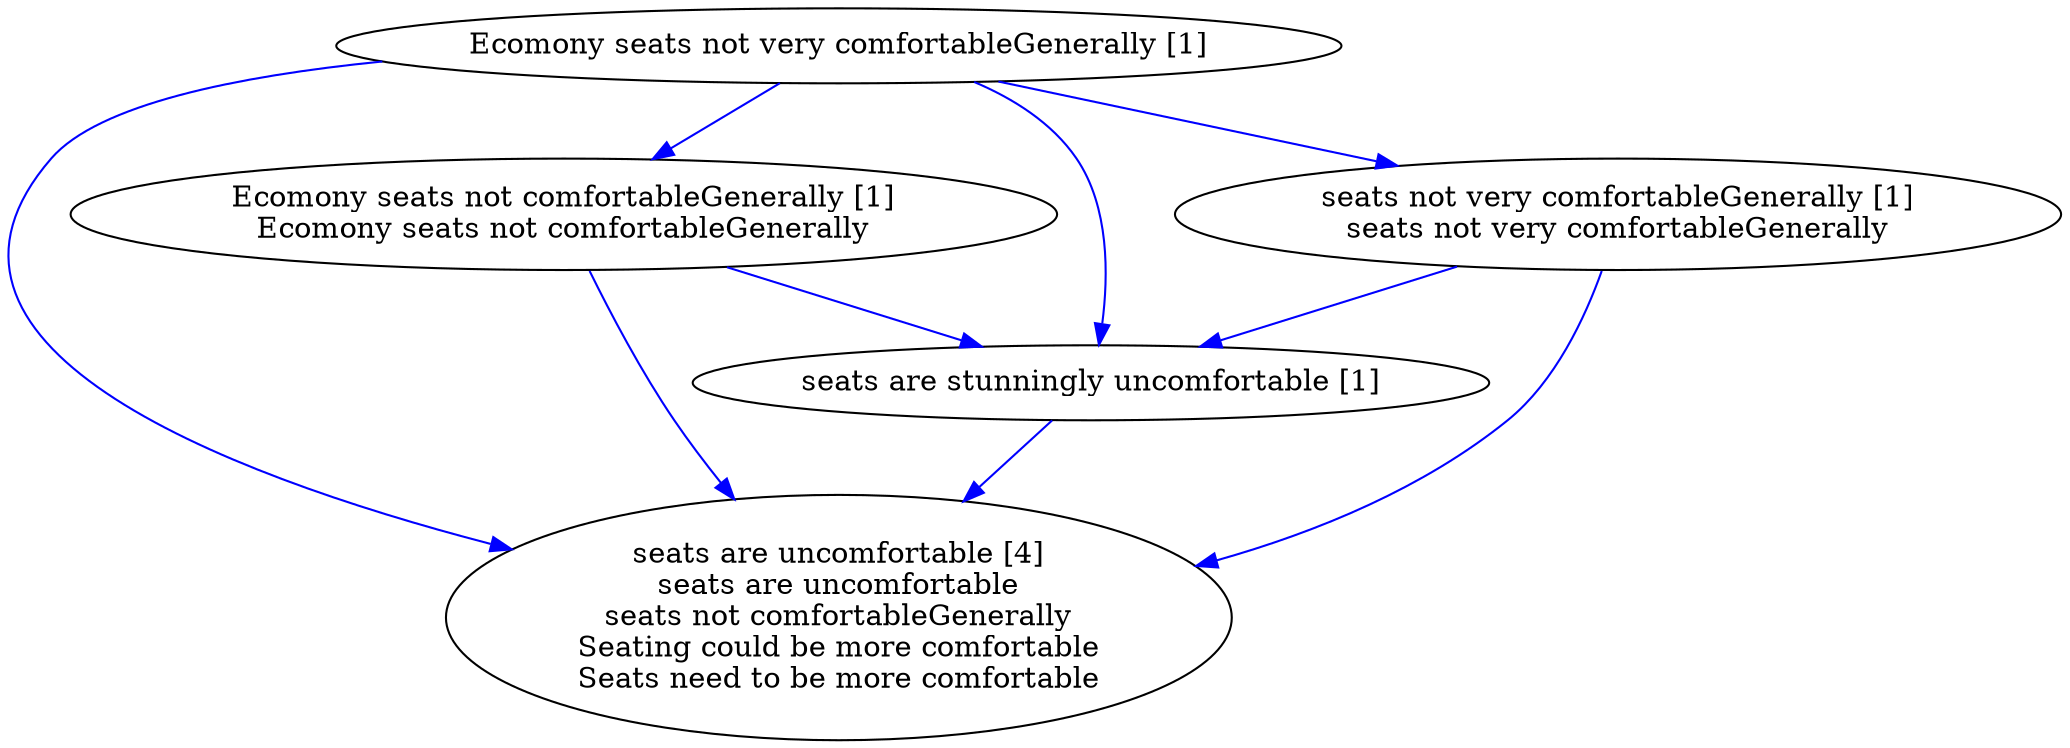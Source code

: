 digraph collapsedGraph {
"seats are uncomfortable [4]\nseats are uncomfortable\nseats not comfortableGenerally\nSeating could be more comfortable\nSeats need to be more comfortable""Ecomony seats not very comfortableGenerally [1]""Ecomony seats not comfortableGenerally [1]\nEcomony seats not comfortableGenerally""seats not very comfortableGenerally [1]\nseats not very comfortableGenerally""seats are stunningly uncomfortable [1]""Ecomony seats not very comfortableGenerally [1]" -> "seats are stunningly uncomfortable [1]" [color=blue]
"Ecomony seats not very comfortableGenerally [1]" -> "seats are uncomfortable [4]\nseats are uncomfortable\nseats not comfortableGenerally\nSeating could be more comfortable\nSeats need to be more comfortable" [color=blue]
"seats are stunningly uncomfortable [1]" -> "seats are uncomfortable [4]\nseats are uncomfortable\nseats not comfortableGenerally\nSeating could be more comfortable\nSeats need to be more comfortable" [color=blue]
"Ecomony seats not comfortableGenerally [1]\nEcomony seats not comfortableGenerally" -> "seats are uncomfortable [4]\nseats are uncomfortable\nseats not comfortableGenerally\nSeating could be more comfortable\nSeats need to be more comfortable" [color=blue]
"Ecomony seats not comfortableGenerally [1]\nEcomony seats not comfortableGenerally" -> "seats are stunningly uncomfortable [1]" [color=blue]
"seats not very comfortableGenerally [1]\nseats not very comfortableGenerally" -> "seats are stunningly uncomfortable [1]" [color=blue]
"seats not very comfortableGenerally [1]\nseats not very comfortableGenerally" -> "seats are uncomfortable [4]\nseats are uncomfortable\nseats not comfortableGenerally\nSeating could be more comfortable\nSeats need to be more comfortable" [color=blue]
"Ecomony seats not very comfortableGenerally [1]" -> "Ecomony seats not comfortableGenerally [1]\nEcomony seats not comfortableGenerally" [color=blue]
"Ecomony seats not very comfortableGenerally [1]" -> "seats not very comfortableGenerally [1]\nseats not very comfortableGenerally" [color=blue]
}